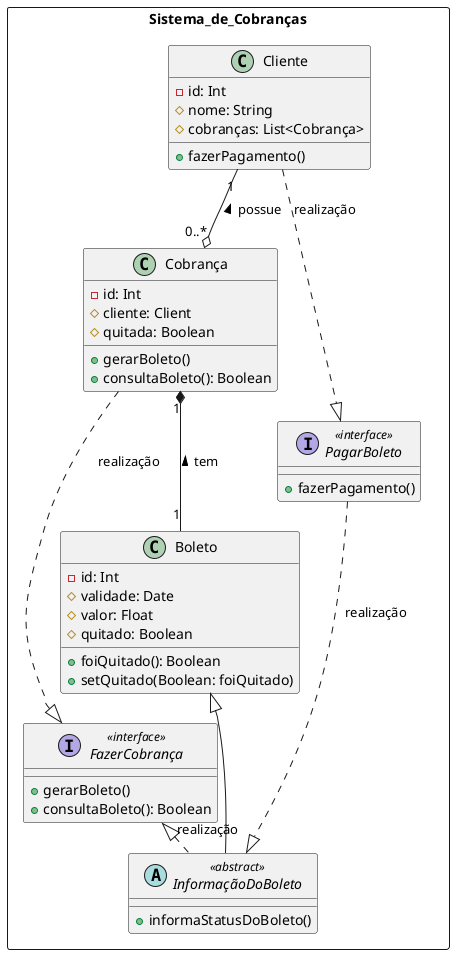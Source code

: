 @startuml sisDeCobrança
  package Sistema_de_Cobranças <<rectangle>> {

    class Cliente {
      - id: Int
      # nome: String
      # cobranças: List<Cobrança>
      + fazerPagamento()
    }

    class Cobrança {
      - id: Int
      # cliente: Client
      # quitada: Boolean
      + gerarBoleto()
      + consultaBoleto(): Boolean
    }

    class Boleto {
      - id: Int
      # validade: Date
      # valor: Float
      # quitado: Boolean
      + foiQuitado(): Boolean
      + setQuitado(Boolean: foiQuitado)
    }

    interface PagarBoleto <<interface>> {
      + fazerPagamento()
    }

    abstract class InformaçãoDoBoleto <<abstract>> {
      + informaStatusDoBoleto()
    }

    interface FazerCobrança <<interface>> {
      + gerarBoleto()
      + consultaBoleto(): Boolean
    }

    Cliente "1" --o "0..*" Cobrança: < possue 
    Cobrança "1" *-- "1" Boleto: < tem
    Boleto <|-- InformaçãoDoBoleto
    PagarBoleto ..|> InformaçãoDoBoleto: realização
    Cliente ..|> PagarBoleto: realização
    Cobrança ..|> FazerCobrança: realização
    FazerCobrança <|. InformaçãoDoBoleto: realização
  }
@enduml